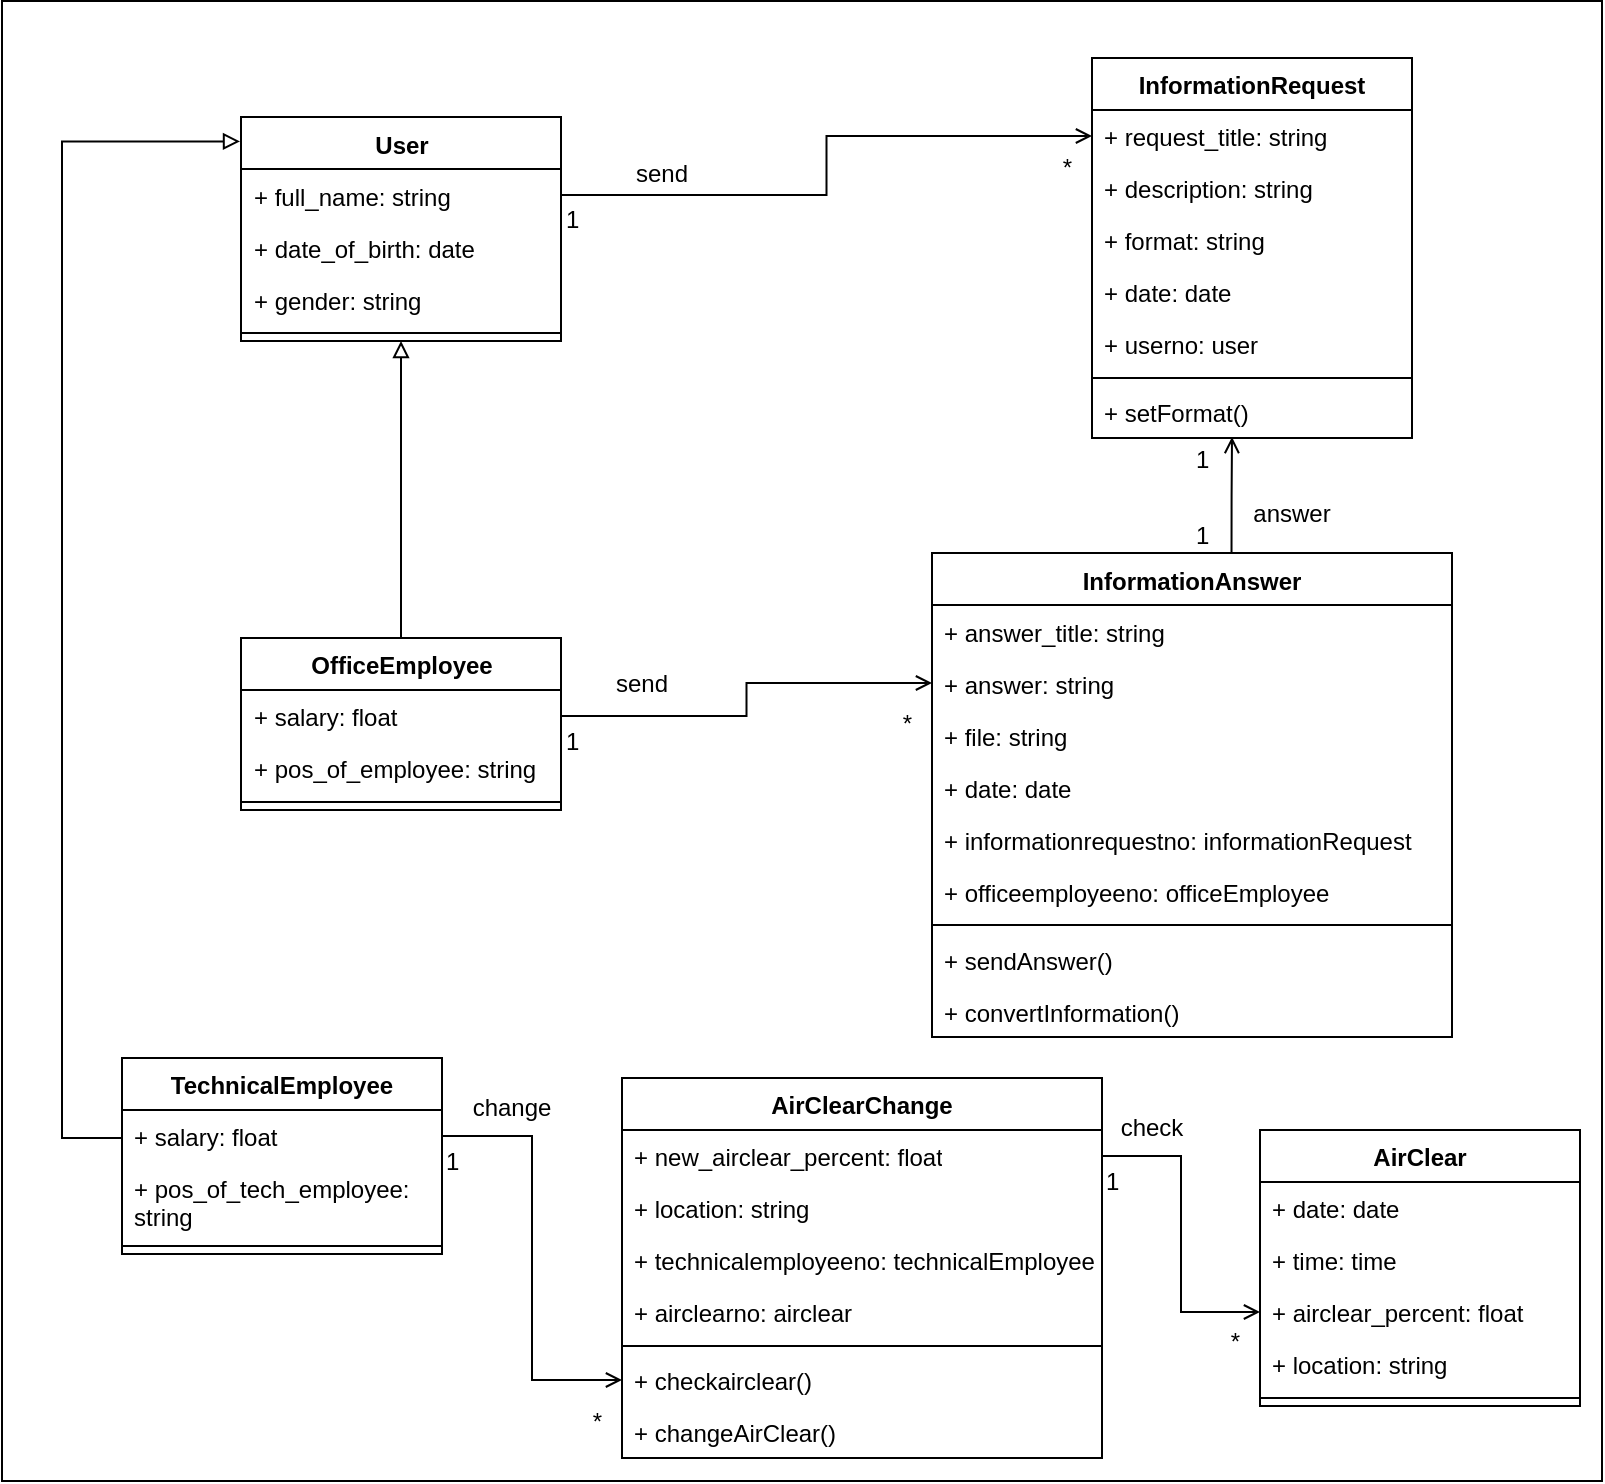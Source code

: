 <mxfile version="22.0.8" type="device">
  <diagram name="Страница — 1" id="WyALDb4epAYVjzDNNwia">
    <mxGraphModel dx="1034" dy="517" grid="1" gridSize="10" guides="1" tooltips="1" connect="1" arrows="1" fold="1" page="1" pageScale="1" pageWidth="1169" pageHeight="827" math="0" shadow="0">
      <root>
        <mxCell id="0" />
        <mxCell id="1" parent="0" />
        <mxCell id="AJJzlOWtfKdkGWFf9quk-1" value="" style="rounded=0;whiteSpace=wrap;html=1;" parent="1" vertex="1">
          <mxGeometry x="130" y="21.5" width="800" height="740" as="geometry" />
        </mxCell>
        <mxCell id="UIFt1iDbYARdrY2Dmat_-180" value="User" style="swimlane;fontStyle=1;align=center;verticalAlign=top;childLayout=stackLayout;horizontal=1;startSize=26;horizontalStack=0;resizeParent=1;resizeParentMax=0;resizeLast=0;collapsible=1;marginBottom=0;whiteSpace=wrap;html=1;" parent="1" vertex="1">
          <mxGeometry x="249.5" y="79.5" width="160" height="112" as="geometry" />
        </mxCell>
        <mxCell id="UIFt1iDbYARdrY2Dmat_-185" value="+&amp;nbsp;full_name: string" style="text;strokeColor=none;fillColor=none;align=left;verticalAlign=top;spacingLeft=4;spacingRight=4;overflow=hidden;rotatable=0;points=[[0,0.5],[1,0.5]];portConstraint=eastwest;whiteSpace=wrap;html=1;" parent="UIFt1iDbYARdrY2Dmat_-180" vertex="1">
          <mxGeometry y="26" width="160" height="26" as="geometry" />
        </mxCell>
        <mxCell id="UIFt1iDbYARdrY2Dmat_-184" value="+&amp;nbsp;date_of_birth: date" style="text;strokeColor=none;fillColor=none;align=left;verticalAlign=top;spacingLeft=4;spacingRight=4;overflow=hidden;rotatable=0;points=[[0,0.5],[1,0.5]];portConstraint=eastwest;whiteSpace=wrap;html=1;" parent="UIFt1iDbYARdrY2Dmat_-180" vertex="1">
          <mxGeometry y="52" width="160" height="26" as="geometry" />
        </mxCell>
        <mxCell id="UIFt1iDbYARdrY2Dmat_-186" value="+&amp;nbsp;gender: string" style="text;strokeColor=none;fillColor=none;align=left;verticalAlign=top;spacingLeft=4;spacingRight=4;overflow=hidden;rotatable=0;points=[[0,0.5],[1,0.5]];portConstraint=eastwest;whiteSpace=wrap;html=1;" parent="UIFt1iDbYARdrY2Dmat_-180" vertex="1">
          <mxGeometry y="78" width="160" height="26" as="geometry" />
        </mxCell>
        <mxCell id="UIFt1iDbYARdrY2Dmat_-182" value="" style="line;strokeWidth=1;fillColor=none;align=left;verticalAlign=middle;spacingTop=-1;spacingLeft=3;spacingRight=3;rotatable=0;labelPosition=right;points=[];portConstraint=eastwest;strokeColor=inherit;" parent="UIFt1iDbYARdrY2Dmat_-180" vertex="1">
          <mxGeometry y="104" width="160" height="8" as="geometry" />
        </mxCell>
        <mxCell id="UIFt1iDbYARdrY2Dmat_-242" style="edgeStyle=orthogonalEdgeStyle;rounded=0;orthogonalLoop=1;jettySize=auto;html=1;exitX=0.5;exitY=0;exitDx=0;exitDy=0;entryX=0.5;entryY=1;entryDx=0;entryDy=0;endArrow=block;endFill=0;" parent="1" source="UIFt1iDbYARdrY2Dmat_-187" target="UIFt1iDbYARdrY2Dmat_-180" edge="1">
          <mxGeometry relative="1" as="geometry" />
        </mxCell>
        <mxCell id="UIFt1iDbYARdrY2Dmat_-187" value="OfficeEmployee" style="swimlane;fontStyle=1;align=center;verticalAlign=top;childLayout=stackLayout;horizontal=1;startSize=26;horizontalStack=0;resizeParent=1;resizeParentMax=0;resizeLast=0;collapsible=1;marginBottom=0;whiteSpace=wrap;html=1;" parent="1" vertex="1">
          <mxGeometry x="249.5" y="340" width="160" height="86" as="geometry" />
        </mxCell>
        <mxCell id="UIFt1iDbYARdrY2Dmat_-188" value="+ salary: float" style="text;strokeColor=none;fillColor=none;align=left;verticalAlign=top;spacingLeft=4;spacingRight=4;overflow=hidden;rotatable=0;points=[[0,0.5],[1,0.5]];portConstraint=eastwest;whiteSpace=wrap;html=1;" parent="UIFt1iDbYARdrY2Dmat_-187" vertex="1">
          <mxGeometry y="26" width="160" height="26" as="geometry" />
        </mxCell>
        <mxCell id="UIFt1iDbYARdrY2Dmat_-191" value="+&amp;nbsp;pos_of_employee: string" style="text;strokeColor=none;fillColor=none;align=left;verticalAlign=top;spacingLeft=4;spacingRight=4;overflow=hidden;rotatable=0;points=[[0,0.5],[1,0.5]];portConstraint=eastwest;whiteSpace=wrap;html=1;" parent="UIFt1iDbYARdrY2Dmat_-187" vertex="1">
          <mxGeometry y="52" width="160" height="26" as="geometry" />
        </mxCell>
        <mxCell id="UIFt1iDbYARdrY2Dmat_-192" value="" style="line;strokeWidth=1;fillColor=none;align=left;verticalAlign=middle;spacingTop=-1;spacingLeft=3;spacingRight=3;rotatable=0;labelPosition=right;points=[];portConstraint=eastwest;strokeColor=inherit;" parent="UIFt1iDbYARdrY2Dmat_-187" vertex="1">
          <mxGeometry y="78" width="160" height="8" as="geometry" />
        </mxCell>
        <mxCell id="UIFt1iDbYARdrY2Dmat_-193" value="TechnicalEmployee" style="swimlane;fontStyle=1;align=center;verticalAlign=top;childLayout=stackLayout;horizontal=1;startSize=26;horizontalStack=0;resizeParent=1;resizeParentMax=0;resizeLast=0;collapsible=1;marginBottom=0;whiteSpace=wrap;html=1;" parent="1" vertex="1">
          <mxGeometry x="190" y="550" width="160" height="98" as="geometry" />
        </mxCell>
        <mxCell id="UIFt1iDbYARdrY2Dmat_-194" value="+ salary: float" style="text;strokeColor=none;fillColor=none;align=left;verticalAlign=top;spacingLeft=4;spacingRight=4;overflow=hidden;rotatable=0;points=[[0,0.5],[1,0.5]];portConstraint=eastwest;whiteSpace=wrap;html=1;" parent="UIFt1iDbYARdrY2Dmat_-193" vertex="1">
          <mxGeometry y="26" width="160" height="26" as="geometry" />
        </mxCell>
        <mxCell id="UIFt1iDbYARdrY2Dmat_-195" value="+&amp;nbsp;pos_of_tech_employee: string" style="text;strokeColor=none;fillColor=none;align=left;verticalAlign=top;spacingLeft=4;spacingRight=4;overflow=hidden;rotatable=0;points=[[0,0.5],[1,0.5]];portConstraint=eastwest;whiteSpace=wrap;html=1;" parent="UIFt1iDbYARdrY2Dmat_-193" vertex="1">
          <mxGeometry y="52" width="160" height="38" as="geometry" />
        </mxCell>
        <mxCell id="UIFt1iDbYARdrY2Dmat_-196" value="" style="line;strokeWidth=1;fillColor=none;align=left;verticalAlign=middle;spacingTop=-1;spacingLeft=3;spacingRight=3;rotatable=0;labelPosition=right;points=[];portConstraint=eastwest;strokeColor=inherit;" parent="UIFt1iDbYARdrY2Dmat_-193" vertex="1">
          <mxGeometry y="90" width="160" height="8" as="geometry" />
        </mxCell>
        <mxCell id="UIFt1iDbYARdrY2Dmat_-197" value="InformationRequest" style="swimlane;fontStyle=1;align=center;verticalAlign=top;childLayout=stackLayout;horizontal=1;startSize=26;horizontalStack=0;resizeParent=1;resizeParentMax=0;resizeLast=0;collapsible=1;marginBottom=0;whiteSpace=wrap;html=1;" parent="1" vertex="1">
          <mxGeometry x="675" y="50" width="160" height="190" as="geometry" />
        </mxCell>
        <mxCell id="UIFt1iDbYARdrY2Dmat_-198" value="+&amp;nbsp;request_title: string" style="text;strokeColor=none;fillColor=none;align=left;verticalAlign=top;spacingLeft=4;spacingRight=4;overflow=hidden;rotatable=0;points=[[0,0.5],[1,0.5]];portConstraint=eastwest;whiteSpace=wrap;html=1;" parent="UIFt1iDbYARdrY2Dmat_-197" vertex="1">
          <mxGeometry y="26" width="160" height="26" as="geometry" />
        </mxCell>
        <mxCell id="UIFt1iDbYARdrY2Dmat_-199" value="+&amp;nbsp;description: string" style="text;strokeColor=none;fillColor=none;align=left;verticalAlign=top;spacingLeft=4;spacingRight=4;overflow=hidden;rotatable=0;points=[[0,0.5],[1,0.5]];portConstraint=eastwest;whiteSpace=wrap;html=1;" parent="UIFt1iDbYARdrY2Dmat_-197" vertex="1">
          <mxGeometry y="52" width="160" height="26" as="geometry" />
        </mxCell>
        <mxCell id="UIFt1iDbYARdrY2Dmat_-200" value="+&amp;nbsp;format: string" style="text;strokeColor=none;fillColor=none;align=left;verticalAlign=top;spacingLeft=4;spacingRight=4;overflow=hidden;rotatable=0;points=[[0,0.5],[1,0.5]];portConstraint=eastwest;whiteSpace=wrap;html=1;" parent="UIFt1iDbYARdrY2Dmat_-197" vertex="1">
          <mxGeometry y="78" width="160" height="26" as="geometry" />
        </mxCell>
        <mxCell id="UIFt1iDbYARdrY2Dmat_-201" value="+&amp;nbsp;date:&amp;nbsp;date" style="text;strokeColor=none;fillColor=none;align=left;verticalAlign=top;spacingLeft=4;spacingRight=4;overflow=hidden;rotatable=0;points=[[0,0.5],[1,0.5]];portConstraint=eastwest;whiteSpace=wrap;html=1;" parent="UIFt1iDbYARdrY2Dmat_-197" vertex="1">
          <mxGeometry y="104" width="160" height="26" as="geometry" />
        </mxCell>
        <mxCell id="UIFt1iDbYARdrY2Dmat_-203" value="+&amp;nbsp;userno:&amp;nbsp;user" style="text;strokeColor=none;fillColor=none;align=left;verticalAlign=top;spacingLeft=4;spacingRight=4;overflow=hidden;rotatable=0;points=[[0,0.5],[1,0.5]];portConstraint=eastwest;whiteSpace=wrap;html=1;" parent="UIFt1iDbYARdrY2Dmat_-197" vertex="1">
          <mxGeometry y="130" width="160" height="26" as="geometry" />
        </mxCell>
        <mxCell id="UIFt1iDbYARdrY2Dmat_-202" value="" style="line;strokeWidth=1;fillColor=none;align=left;verticalAlign=middle;spacingTop=-1;spacingLeft=3;spacingRight=3;rotatable=0;labelPosition=right;points=[];portConstraint=eastwest;strokeColor=inherit;" parent="UIFt1iDbYARdrY2Dmat_-197" vertex="1">
          <mxGeometry y="156" width="160" height="8" as="geometry" />
        </mxCell>
        <mxCell id="UIFt1iDbYARdrY2Dmat_-228" value="+ setFormat()" style="text;strokeColor=none;fillColor=none;align=left;verticalAlign=top;spacingLeft=4;spacingRight=4;overflow=hidden;rotatable=0;points=[[0,0.5],[1,0.5]];portConstraint=eastwest;whiteSpace=wrap;html=1;" parent="UIFt1iDbYARdrY2Dmat_-197" vertex="1">
          <mxGeometry y="164" width="160" height="26" as="geometry" />
        </mxCell>
        <mxCell id="UIFt1iDbYARdrY2Dmat_-204" value="InformationAnswer" style="swimlane;fontStyle=1;align=center;verticalAlign=top;childLayout=stackLayout;horizontal=1;startSize=26;horizontalStack=0;resizeParent=1;resizeParentMax=0;resizeLast=0;collapsible=1;marginBottom=0;whiteSpace=wrap;html=1;" parent="1" vertex="1">
          <mxGeometry x="595" y="297.5" width="260" height="242" as="geometry" />
        </mxCell>
        <mxCell id="UIFt1iDbYARdrY2Dmat_-205" value="+&amp;nbsp;answer_title: string" style="text;strokeColor=none;fillColor=none;align=left;verticalAlign=top;spacingLeft=4;spacingRight=4;overflow=hidden;rotatable=0;points=[[0,0.5],[1,0.5]];portConstraint=eastwest;whiteSpace=wrap;html=1;" parent="UIFt1iDbYARdrY2Dmat_-204" vertex="1">
          <mxGeometry y="26" width="260" height="26" as="geometry" />
        </mxCell>
        <mxCell id="UIFt1iDbYARdrY2Dmat_-206" value="+&amp;nbsp;answer: string" style="text;strokeColor=none;fillColor=none;align=left;verticalAlign=top;spacingLeft=4;spacingRight=4;overflow=hidden;rotatable=0;points=[[0,0.5],[1,0.5]];portConstraint=eastwest;whiteSpace=wrap;html=1;" parent="UIFt1iDbYARdrY2Dmat_-204" vertex="1">
          <mxGeometry y="52" width="260" height="26" as="geometry" />
        </mxCell>
        <mxCell id="UIFt1iDbYARdrY2Dmat_-207" value="+&amp;nbsp;file: string" style="text;strokeColor=none;fillColor=none;align=left;verticalAlign=top;spacingLeft=4;spacingRight=4;overflow=hidden;rotatable=0;points=[[0,0.5],[1,0.5]];portConstraint=eastwest;whiteSpace=wrap;html=1;" parent="UIFt1iDbYARdrY2Dmat_-204" vertex="1">
          <mxGeometry y="78" width="260" height="26" as="geometry" />
        </mxCell>
        <mxCell id="UIFt1iDbYARdrY2Dmat_-208" value="+&amp;nbsp;date:&amp;nbsp;date" style="text;strokeColor=none;fillColor=none;align=left;verticalAlign=top;spacingLeft=4;spacingRight=4;overflow=hidden;rotatable=0;points=[[0,0.5],[1,0.5]];portConstraint=eastwest;whiteSpace=wrap;html=1;" parent="UIFt1iDbYARdrY2Dmat_-204" vertex="1">
          <mxGeometry y="104" width="260" height="26" as="geometry" />
        </mxCell>
        <mxCell id="UIFt1iDbYARdrY2Dmat_-209" value="+&amp;nbsp;informationrequestno: informationRequest" style="text;strokeColor=none;fillColor=none;align=left;verticalAlign=top;spacingLeft=4;spacingRight=4;overflow=hidden;rotatable=0;points=[[0,0.5],[1,0.5]];portConstraint=eastwest;whiteSpace=wrap;html=1;" parent="UIFt1iDbYARdrY2Dmat_-204" vertex="1">
          <mxGeometry y="130" width="260" height="26" as="geometry" />
        </mxCell>
        <mxCell id="UIFt1iDbYARdrY2Dmat_-211" value="+&amp;nbsp;officeemployeeno: officeEmployee" style="text;strokeColor=none;fillColor=none;align=left;verticalAlign=top;spacingLeft=4;spacingRight=4;overflow=hidden;rotatable=0;points=[[0,0.5],[1,0.5]];portConstraint=eastwest;whiteSpace=wrap;html=1;" parent="UIFt1iDbYARdrY2Dmat_-204" vertex="1">
          <mxGeometry y="156" width="260" height="26" as="geometry" />
        </mxCell>
        <mxCell id="UIFt1iDbYARdrY2Dmat_-210" value="" style="line;strokeWidth=1;fillColor=none;align=left;verticalAlign=middle;spacingTop=-1;spacingLeft=3;spacingRight=3;rotatable=0;labelPosition=right;points=[];portConstraint=eastwest;strokeColor=inherit;" parent="UIFt1iDbYARdrY2Dmat_-204" vertex="1">
          <mxGeometry y="182" width="260" height="8" as="geometry" />
        </mxCell>
        <mxCell id="UIFt1iDbYARdrY2Dmat_-229" value="+&amp;nbsp;sendAnswer()" style="text;strokeColor=none;fillColor=none;align=left;verticalAlign=top;spacingLeft=4;spacingRight=4;overflow=hidden;rotatable=0;points=[[0,0.5],[1,0.5]];portConstraint=eastwest;whiteSpace=wrap;html=1;" parent="UIFt1iDbYARdrY2Dmat_-204" vertex="1">
          <mxGeometry y="190" width="260" height="26" as="geometry" />
        </mxCell>
        <mxCell id="UIFt1iDbYARdrY2Dmat_-232" value="+&amp;nbsp;convertInformation()" style="text;strokeColor=none;fillColor=none;align=left;verticalAlign=top;spacingLeft=4;spacingRight=4;overflow=hidden;rotatable=0;points=[[0,0.5],[1,0.5]];portConstraint=eastwest;whiteSpace=wrap;html=1;" parent="UIFt1iDbYARdrY2Dmat_-204" vertex="1">
          <mxGeometry y="216" width="260" height="26" as="geometry" />
        </mxCell>
        <mxCell id="UIFt1iDbYARdrY2Dmat_-212" value="AirClear" style="swimlane;fontStyle=1;align=center;verticalAlign=top;childLayout=stackLayout;horizontal=1;startSize=26;horizontalStack=0;resizeParent=1;resizeParentMax=0;resizeLast=0;collapsible=1;marginBottom=0;whiteSpace=wrap;html=1;" parent="1" vertex="1">
          <mxGeometry x="759" y="586" width="160" height="138" as="geometry" />
        </mxCell>
        <mxCell id="UIFt1iDbYARdrY2Dmat_-216" value="+&amp;nbsp;date:&amp;nbsp;date" style="text;strokeColor=none;fillColor=none;align=left;verticalAlign=top;spacingLeft=4;spacingRight=4;overflow=hidden;rotatable=0;points=[[0,0.5],[1,0.5]];portConstraint=eastwest;whiteSpace=wrap;html=1;" parent="UIFt1iDbYARdrY2Dmat_-212" vertex="1">
          <mxGeometry y="26" width="160" height="26" as="geometry" />
        </mxCell>
        <mxCell id="UIFt1iDbYARdrY2Dmat_-213" value="+&amp;nbsp;time: time" style="text;strokeColor=none;fillColor=none;align=left;verticalAlign=top;spacingLeft=4;spacingRight=4;overflow=hidden;rotatable=0;points=[[0,0.5],[1,0.5]];portConstraint=eastwest;whiteSpace=wrap;html=1;" parent="UIFt1iDbYARdrY2Dmat_-212" vertex="1">
          <mxGeometry y="52" width="160" height="26" as="geometry" />
        </mxCell>
        <mxCell id="UIFt1iDbYARdrY2Dmat_-214" value="+&amp;nbsp;airclear_percent: float" style="text;strokeColor=none;fillColor=none;align=left;verticalAlign=top;spacingLeft=4;spacingRight=4;overflow=hidden;rotatable=0;points=[[0,0.5],[1,0.5]];portConstraint=eastwest;whiteSpace=wrap;html=1;" parent="UIFt1iDbYARdrY2Dmat_-212" vertex="1">
          <mxGeometry y="78" width="160" height="26" as="geometry" />
        </mxCell>
        <mxCell id="UIFt1iDbYARdrY2Dmat_-215" value="+&amp;nbsp;location: string" style="text;strokeColor=none;fillColor=none;align=left;verticalAlign=top;spacingLeft=4;spacingRight=4;overflow=hidden;rotatable=0;points=[[0,0.5],[1,0.5]];portConstraint=eastwest;whiteSpace=wrap;html=1;" parent="UIFt1iDbYARdrY2Dmat_-212" vertex="1">
          <mxGeometry y="104" width="160" height="26" as="geometry" />
        </mxCell>
        <mxCell id="UIFt1iDbYARdrY2Dmat_-218" value="" style="line;strokeWidth=1;fillColor=none;align=left;verticalAlign=middle;spacingTop=-1;spacingLeft=3;spacingRight=3;rotatable=0;labelPosition=right;points=[];portConstraint=eastwest;strokeColor=inherit;" parent="UIFt1iDbYARdrY2Dmat_-212" vertex="1">
          <mxGeometry y="130" width="160" height="8" as="geometry" />
        </mxCell>
        <mxCell id="UIFt1iDbYARdrY2Dmat_-222" value="AirClearChange" style="swimlane;fontStyle=1;align=center;verticalAlign=top;childLayout=stackLayout;horizontal=1;startSize=26;horizontalStack=0;resizeParent=1;resizeParentMax=0;resizeLast=0;collapsible=1;marginBottom=0;whiteSpace=wrap;html=1;" parent="1" vertex="1">
          <mxGeometry x="440" y="560" width="240" height="190" as="geometry" />
        </mxCell>
        <mxCell id="UIFt1iDbYARdrY2Dmat_-225" value="+ new_airclear_percent: float" style="text;strokeColor=none;fillColor=none;align=left;verticalAlign=top;spacingLeft=4;spacingRight=4;overflow=hidden;rotatable=0;points=[[0,0.5],[1,0.5]];portConstraint=eastwest;whiteSpace=wrap;html=1;" parent="UIFt1iDbYARdrY2Dmat_-222" vertex="1">
          <mxGeometry y="26" width="240" height="26" as="geometry" />
        </mxCell>
        <mxCell id="UIFt1iDbYARdrY2Dmat_-226" value="+&amp;nbsp;location: string" style="text;strokeColor=none;fillColor=none;align=left;verticalAlign=top;spacingLeft=4;spacingRight=4;overflow=hidden;rotatable=0;points=[[0,0.5],[1,0.5]];portConstraint=eastwest;whiteSpace=wrap;html=1;" parent="UIFt1iDbYARdrY2Dmat_-222" vertex="1">
          <mxGeometry y="52" width="240" height="26" as="geometry" />
        </mxCell>
        <mxCell id="UIFt1iDbYARdrY2Dmat_-224" value="+&amp;nbsp;technicalemployeeno:&amp;nbsp;technicalEmployee" style="text;strokeColor=none;fillColor=none;align=left;verticalAlign=top;spacingLeft=4;spacingRight=4;overflow=hidden;rotatable=0;points=[[0,0.5],[1,0.5]];portConstraint=eastwest;whiteSpace=wrap;html=1;" parent="UIFt1iDbYARdrY2Dmat_-222" vertex="1">
          <mxGeometry y="78" width="240" height="26" as="geometry" />
        </mxCell>
        <mxCell id="UIFt1iDbYARdrY2Dmat_-223" value="+&amp;nbsp;airclearno: airclear" style="text;strokeColor=none;fillColor=none;align=left;verticalAlign=top;spacingLeft=4;spacingRight=4;overflow=hidden;rotatable=0;points=[[0,0.5],[1,0.5]];portConstraint=eastwest;whiteSpace=wrap;html=1;" parent="UIFt1iDbYARdrY2Dmat_-222" vertex="1">
          <mxGeometry y="104" width="240" height="26" as="geometry" />
        </mxCell>
        <mxCell id="UIFt1iDbYARdrY2Dmat_-227" value="" style="line;strokeWidth=1;fillColor=none;align=left;verticalAlign=middle;spacingTop=-1;spacingLeft=3;spacingRight=3;rotatable=0;labelPosition=right;points=[];portConstraint=eastwest;strokeColor=inherit;" parent="UIFt1iDbYARdrY2Dmat_-222" vertex="1">
          <mxGeometry y="130" width="240" height="8" as="geometry" />
        </mxCell>
        <mxCell id="UIFt1iDbYARdrY2Dmat_-230" value="+&amp;nbsp;checkairclear()" style="text;strokeColor=none;fillColor=none;align=left;verticalAlign=top;spacingLeft=4;spacingRight=4;overflow=hidden;rotatable=0;points=[[0,0.5],[1,0.5]];portConstraint=eastwest;whiteSpace=wrap;html=1;" parent="UIFt1iDbYARdrY2Dmat_-222" vertex="1">
          <mxGeometry y="138" width="240" height="26" as="geometry" />
        </mxCell>
        <mxCell id="UIFt1iDbYARdrY2Dmat_-231" value="+&amp;nbsp;changeAirClear()" style="text;strokeColor=none;fillColor=none;align=left;verticalAlign=top;spacingLeft=4;spacingRight=4;overflow=hidden;rotatable=0;points=[[0,0.5],[1,0.5]];portConstraint=eastwest;whiteSpace=wrap;html=1;" parent="UIFt1iDbYARdrY2Dmat_-222" vertex="1">
          <mxGeometry y="164" width="240" height="26" as="geometry" />
        </mxCell>
        <mxCell id="UIFt1iDbYARdrY2Dmat_-233" style="edgeStyle=orthogonalEdgeStyle;rounded=0;orthogonalLoop=1;jettySize=auto;html=1;exitX=1;exitY=0.5;exitDx=0;exitDy=0;entryX=0;entryY=0.5;entryDx=0;entryDy=0;endArrow=open;endFill=0;" parent="1" source="UIFt1iDbYARdrY2Dmat_-185" target="UIFt1iDbYARdrY2Dmat_-198" edge="1">
          <mxGeometry relative="1" as="geometry" />
        </mxCell>
        <mxCell id="UIFt1iDbYARdrY2Dmat_-234" value="send" style="text;html=1;strokeColor=none;fillColor=none;align=center;verticalAlign=middle;whiteSpace=wrap;rounded=0;" parent="1" vertex="1">
          <mxGeometry x="429.5" y="93" width="60" height="30" as="geometry" />
        </mxCell>
        <mxCell id="UIFt1iDbYARdrY2Dmat_-235" value="1" style="edgeLabel;resizable=0;html=1;align=left;verticalAlign=bottom;fontSize=12;" parent="1" connectable="0" vertex="1">
          <mxGeometry x="409.5" y="139.5" as="geometry" />
        </mxCell>
        <mxCell id="UIFt1iDbYARdrY2Dmat_-236" value="*" style="edgeLabel;resizable=0;html=1;align=right;verticalAlign=bottom;fontSize=12;" parent="1" connectable="0" vertex="1">
          <mxGeometry x="665.0" y="113.003" as="geometry" />
        </mxCell>
        <mxCell id="UIFt1iDbYARdrY2Dmat_-237" style="edgeStyle=orthogonalEdgeStyle;rounded=0;orthogonalLoop=1;jettySize=auto;html=1;exitX=1;exitY=0.5;exitDx=0;exitDy=0;entryX=0;entryY=0.5;entryDx=0;entryDy=0;endArrow=open;endFill=0;" parent="1" source="UIFt1iDbYARdrY2Dmat_-188" target="UIFt1iDbYARdrY2Dmat_-206" edge="1">
          <mxGeometry relative="1" as="geometry" />
        </mxCell>
        <mxCell id="UIFt1iDbYARdrY2Dmat_-238" value="send" style="text;html=1;strokeColor=none;fillColor=none;align=center;verticalAlign=middle;whiteSpace=wrap;rounded=0;" parent="1" vertex="1">
          <mxGeometry x="419.5" y="347.5" width="60" height="30" as="geometry" />
        </mxCell>
        <mxCell id="UIFt1iDbYARdrY2Dmat_-239" value="1" style="edgeLabel;resizable=0;html=1;align=left;verticalAlign=bottom;fontSize=12;" parent="1" connectable="0" vertex="1">
          <mxGeometry x="409.5" y="400" as="geometry" />
        </mxCell>
        <mxCell id="UIFt1iDbYARdrY2Dmat_-241" value="*" style="edgeLabel;resizable=0;html=1;align=right;verticalAlign=bottom;fontSize=12;" parent="1" connectable="0" vertex="1">
          <mxGeometry x="585.0" y="391.503" as="geometry" />
        </mxCell>
        <mxCell id="UIFt1iDbYARdrY2Dmat_-243" style="edgeStyle=orthogonalEdgeStyle;rounded=0;orthogonalLoop=1;jettySize=auto;html=1;endArrow=open;endFill=0;exitX=0.576;exitY=-0.001;exitDx=0;exitDy=0;exitPerimeter=0;" parent="1" source="UIFt1iDbYARdrY2Dmat_-204" edge="1">
          <mxGeometry relative="1" as="geometry">
            <mxPoint x="745" y="309.5" as="sourcePoint" />
            <mxPoint x="745" y="239.5" as="targetPoint" />
            <Array as="points" />
          </mxGeometry>
        </mxCell>
        <mxCell id="UIFt1iDbYARdrY2Dmat_-245" value="answer" style="text;html=1;strokeColor=none;fillColor=none;align=center;verticalAlign=middle;whiteSpace=wrap;rounded=0;" parent="1" vertex="1">
          <mxGeometry x="745.0" y="263" width="60" height="30" as="geometry" />
        </mxCell>
        <mxCell id="UIFt1iDbYARdrY2Dmat_-247" value="1" style="edgeLabel;resizable=0;html=1;align=left;verticalAlign=bottom;fontSize=12;" parent="1" connectable="0" vertex="1">
          <mxGeometry x="725" y="259.5" as="geometry" />
        </mxCell>
        <mxCell id="UIFt1iDbYARdrY2Dmat_-248" value="1" style="edgeLabel;resizable=0;html=1;align=left;verticalAlign=bottom;fontSize=12;" parent="1" connectable="0" vertex="1">
          <mxGeometry x="725" y="297" as="geometry" />
        </mxCell>
        <mxCell id="UIFt1iDbYARdrY2Dmat_-249" style="edgeStyle=orthogonalEdgeStyle;rounded=0;orthogonalLoop=1;jettySize=auto;html=1;entryX=-0.003;entryY=0.109;entryDx=0;entryDy=0;entryPerimeter=0;endArrow=block;endFill=0;exitX=0;exitY=0.5;exitDx=0;exitDy=0;" parent="1" source="UIFt1iDbYARdrY2Dmat_-194" target="UIFt1iDbYARdrY2Dmat_-180" edge="1">
          <mxGeometry relative="1" as="geometry">
            <Array as="points">
              <mxPoint x="190" y="590" />
              <mxPoint x="160" y="590" />
              <mxPoint x="160" y="92" />
            </Array>
          </mxGeometry>
        </mxCell>
        <mxCell id="UIFt1iDbYARdrY2Dmat_-250" style="edgeStyle=orthogonalEdgeStyle;rounded=0;orthogonalLoop=1;jettySize=auto;html=1;exitX=1;exitY=0.5;exitDx=0;exitDy=0;entryX=0;entryY=0.5;entryDx=0;entryDy=0;endArrow=open;endFill=0;" parent="1" source="UIFt1iDbYARdrY2Dmat_-194" target="UIFt1iDbYARdrY2Dmat_-230" edge="1">
          <mxGeometry relative="1" as="geometry" />
        </mxCell>
        <mxCell id="UIFt1iDbYARdrY2Dmat_-251" value="change" style="text;html=1;strokeColor=none;fillColor=none;align=center;verticalAlign=middle;whiteSpace=wrap;rounded=0;" parent="1" vertex="1">
          <mxGeometry x="360" y="560" width="50" height="30" as="geometry" />
        </mxCell>
        <mxCell id="UIFt1iDbYARdrY2Dmat_-252" value="1" style="edgeLabel;resizable=0;html=1;align=left;verticalAlign=bottom;fontSize=12;" parent="1" connectable="0" vertex="1">
          <mxGeometry x="350" y="610" as="geometry" />
        </mxCell>
        <mxCell id="UIFt1iDbYARdrY2Dmat_-253" value="*" style="edgeLabel;resizable=0;html=1;align=right;verticalAlign=bottom;fontSize=12;" parent="1" connectable="0" vertex="1">
          <mxGeometry x="430.0" y="740.003" as="geometry" />
        </mxCell>
        <mxCell id="UIFt1iDbYARdrY2Dmat_-254" style="edgeStyle=orthogonalEdgeStyle;rounded=0;orthogonalLoop=1;jettySize=auto;html=1;exitX=1;exitY=0.5;exitDx=0;exitDy=0;entryX=0;entryY=0.5;entryDx=0;entryDy=0;endArrow=open;endFill=0;" parent="1" source="UIFt1iDbYARdrY2Dmat_-225" target="UIFt1iDbYARdrY2Dmat_-214" edge="1">
          <mxGeometry relative="1" as="geometry" />
        </mxCell>
        <mxCell id="UIFt1iDbYARdrY2Dmat_-255" value="check" style="text;html=1;strokeColor=none;fillColor=none;align=center;verticalAlign=middle;whiteSpace=wrap;rounded=0;" parent="1" vertex="1">
          <mxGeometry x="680" y="570" width="50" height="30" as="geometry" />
        </mxCell>
        <mxCell id="UIFt1iDbYARdrY2Dmat_-256" value="1" style="edgeLabel;resizable=0;html=1;align=left;verticalAlign=bottom;fontSize=12;" parent="1" connectable="0" vertex="1">
          <mxGeometry x="680" y="620" as="geometry" />
        </mxCell>
        <mxCell id="UIFt1iDbYARdrY2Dmat_-257" value="*" style="edgeLabel;resizable=0;html=1;align=right;verticalAlign=bottom;fontSize=12;" parent="1" connectable="0" vertex="1">
          <mxGeometry x="749.0" y="700.003" as="geometry" />
        </mxCell>
      </root>
    </mxGraphModel>
  </diagram>
</mxfile>
